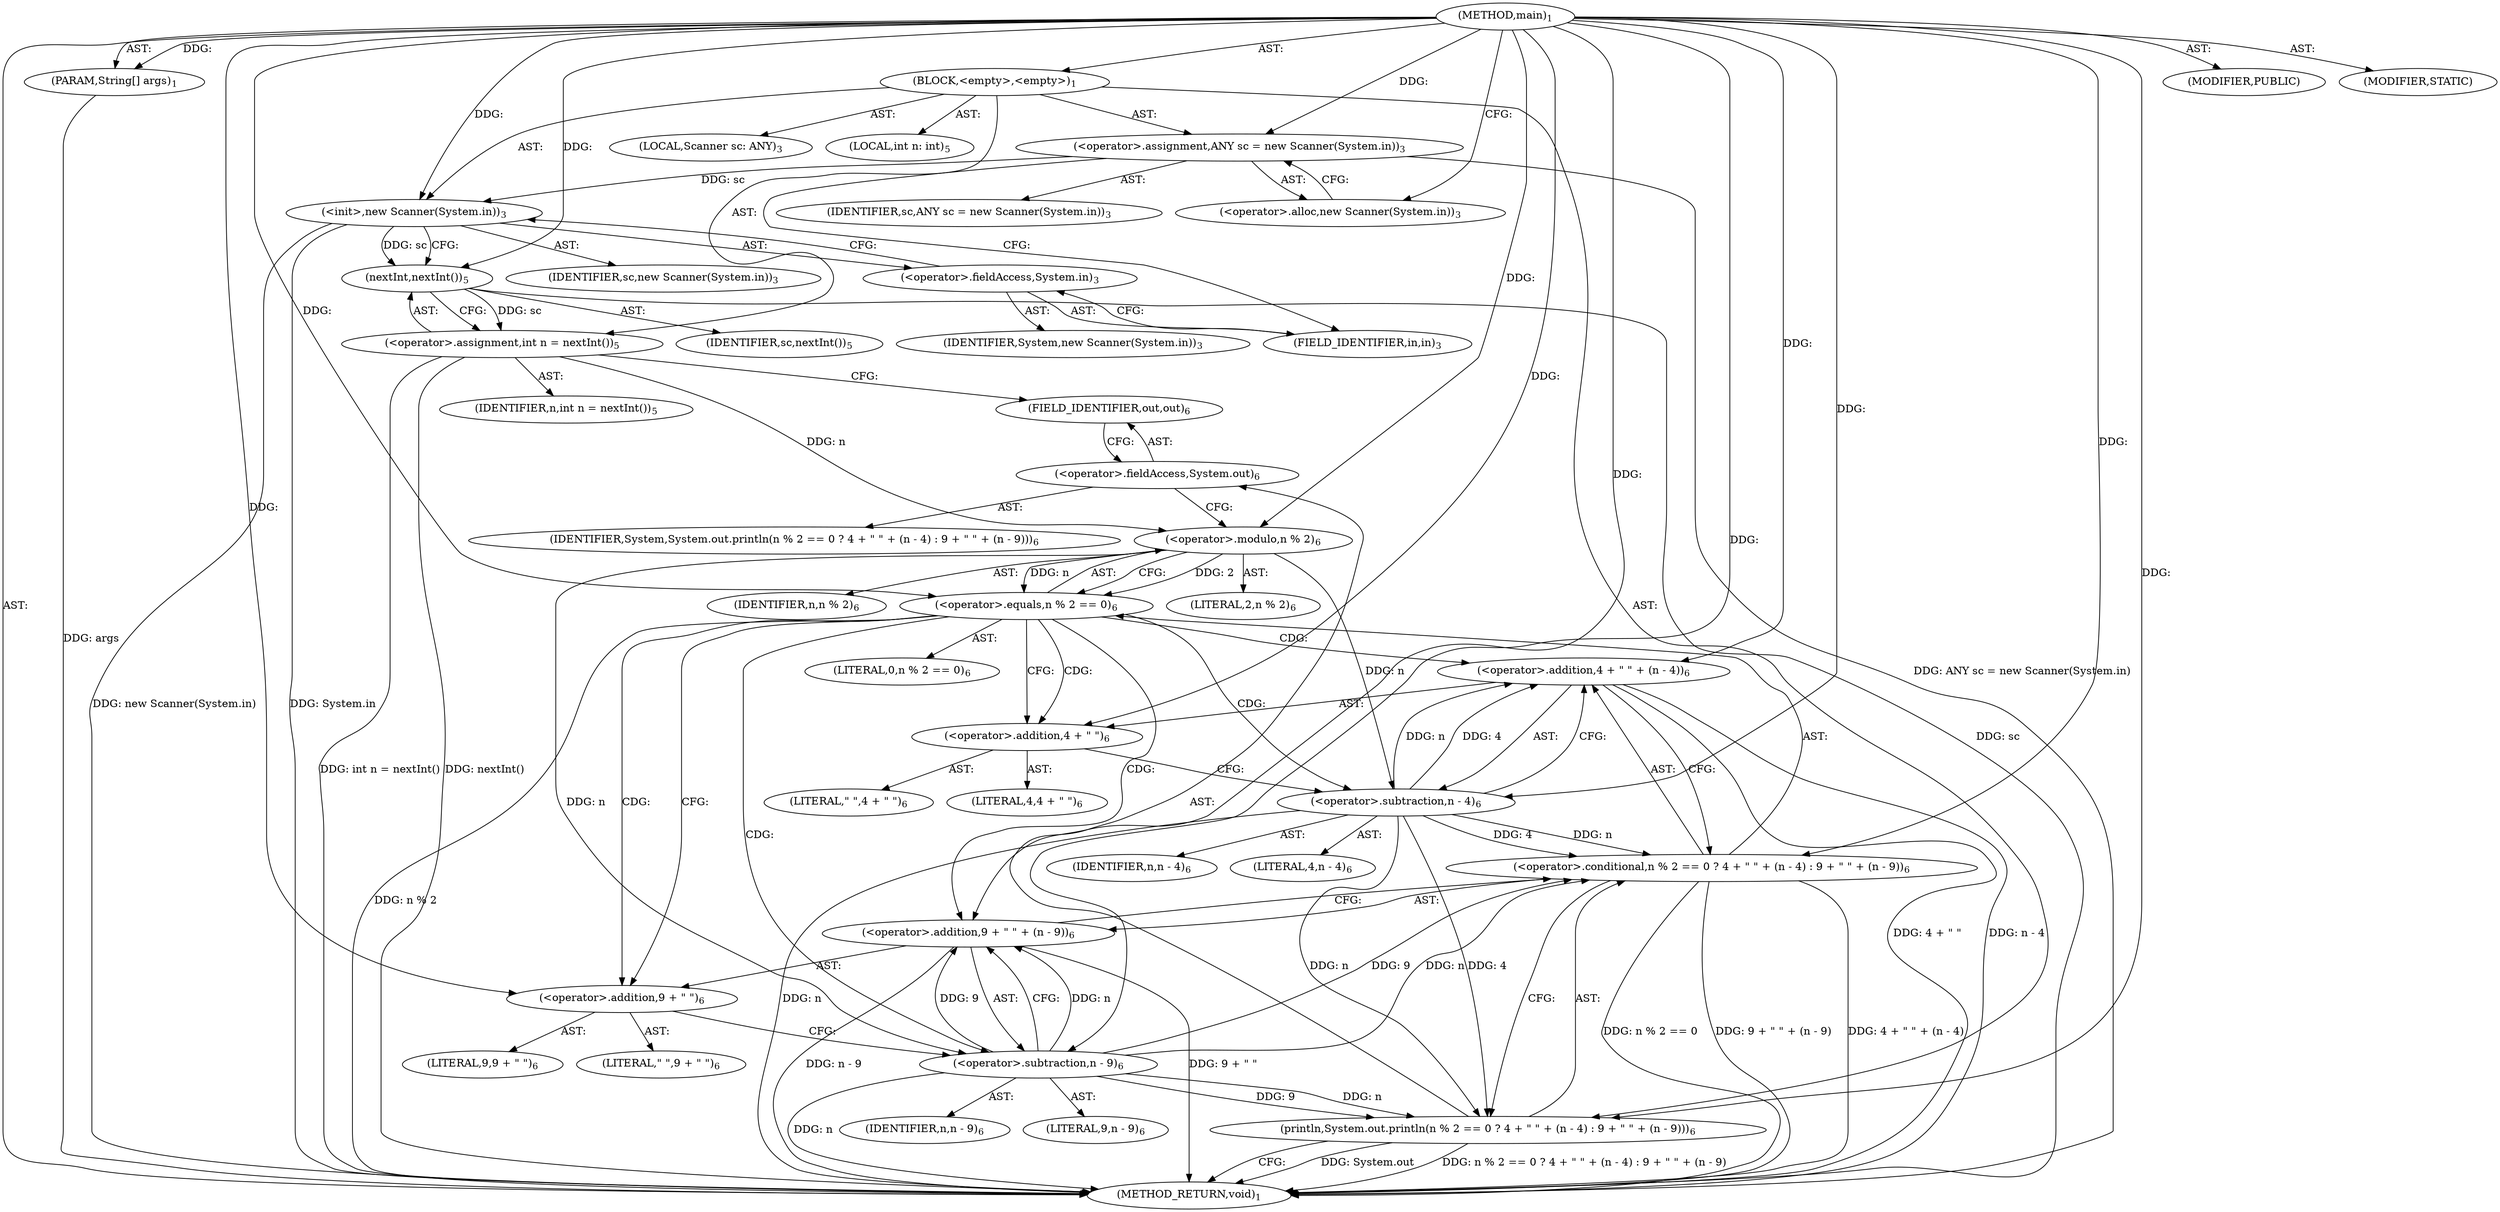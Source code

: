 digraph "main" {  
"19" [label = <(METHOD,main)<SUB>1</SUB>> ]
"20" [label = <(PARAM,String[] args)<SUB>1</SUB>> ]
"21" [label = <(BLOCK,&lt;empty&gt;,&lt;empty&gt;)<SUB>1</SUB>> ]
"4" [label = <(LOCAL,Scanner sc: ANY)<SUB>3</SUB>> ]
"22" [label = <(&lt;operator&gt;.assignment,ANY sc = new Scanner(System.in))<SUB>3</SUB>> ]
"23" [label = <(IDENTIFIER,sc,ANY sc = new Scanner(System.in))<SUB>3</SUB>> ]
"24" [label = <(&lt;operator&gt;.alloc,new Scanner(System.in))<SUB>3</SUB>> ]
"25" [label = <(&lt;init&gt;,new Scanner(System.in))<SUB>3</SUB>> ]
"3" [label = <(IDENTIFIER,sc,new Scanner(System.in))<SUB>3</SUB>> ]
"26" [label = <(&lt;operator&gt;.fieldAccess,System.in)<SUB>3</SUB>> ]
"27" [label = <(IDENTIFIER,System,new Scanner(System.in))<SUB>3</SUB>> ]
"28" [label = <(FIELD_IDENTIFIER,in,in)<SUB>3</SUB>> ]
"29" [label = <(LOCAL,int n: int)<SUB>5</SUB>> ]
"30" [label = <(&lt;operator&gt;.assignment,int n = nextInt())<SUB>5</SUB>> ]
"31" [label = <(IDENTIFIER,n,int n = nextInt())<SUB>5</SUB>> ]
"32" [label = <(nextInt,nextInt())<SUB>5</SUB>> ]
"33" [label = <(IDENTIFIER,sc,nextInt())<SUB>5</SUB>> ]
"34" [label = <(println,System.out.println(n % 2 == 0 ? 4 + &quot; &quot; + (n - 4) : 9 + &quot; &quot; + (n - 9)))<SUB>6</SUB>> ]
"35" [label = <(&lt;operator&gt;.fieldAccess,System.out)<SUB>6</SUB>> ]
"36" [label = <(IDENTIFIER,System,System.out.println(n % 2 == 0 ? 4 + &quot; &quot; + (n - 4) : 9 + &quot; &quot; + (n - 9)))<SUB>6</SUB>> ]
"37" [label = <(FIELD_IDENTIFIER,out,out)<SUB>6</SUB>> ]
"38" [label = <(&lt;operator&gt;.conditional,n % 2 == 0 ? 4 + &quot; &quot; + (n - 4) : 9 + &quot; &quot; + (n - 9))<SUB>6</SUB>> ]
"39" [label = <(&lt;operator&gt;.equals,n % 2 == 0)<SUB>6</SUB>> ]
"40" [label = <(&lt;operator&gt;.modulo,n % 2)<SUB>6</SUB>> ]
"41" [label = <(IDENTIFIER,n,n % 2)<SUB>6</SUB>> ]
"42" [label = <(LITERAL,2,n % 2)<SUB>6</SUB>> ]
"43" [label = <(LITERAL,0,n % 2 == 0)<SUB>6</SUB>> ]
"44" [label = <(&lt;operator&gt;.addition,4 + &quot; &quot; + (n - 4))<SUB>6</SUB>> ]
"45" [label = <(&lt;operator&gt;.addition,4 + &quot; &quot;)<SUB>6</SUB>> ]
"46" [label = <(LITERAL,4,4 + &quot; &quot;)<SUB>6</SUB>> ]
"47" [label = <(LITERAL,&quot; &quot;,4 + &quot; &quot;)<SUB>6</SUB>> ]
"48" [label = <(&lt;operator&gt;.subtraction,n - 4)<SUB>6</SUB>> ]
"49" [label = <(IDENTIFIER,n,n - 4)<SUB>6</SUB>> ]
"50" [label = <(LITERAL,4,n - 4)<SUB>6</SUB>> ]
"51" [label = <(&lt;operator&gt;.addition,9 + &quot; &quot; + (n - 9))<SUB>6</SUB>> ]
"52" [label = <(&lt;operator&gt;.addition,9 + &quot; &quot;)<SUB>6</SUB>> ]
"53" [label = <(LITERAL,9,9 + &quot; &quot;)<SUB>6</SUB>> ]
"54" [label = <(LITERAL,&quot; &quot;,9 + &quot; &quot;)<SUB>6</SUB>> ]
"55" [label = <(&lt;operator&gt;.subtraction,n - 9)<SUB>6</SUB>> ]
"56" [label = <(IDENTIFIER,n,n - 9)<SUB>6</SUB>> ]
"57" [label = <(LITERAL,9,n - 9)<SUB>6</SUB>> ]
"58" [label = <(MODIFIER,PUBLIC)> ]
"59" [label = <(MODIFIER,STATIC)> ]
"60" [label = <(METHOD_RETURN,void)<SUB>1</SUB>> ]
  "19" -> "20"  [ label = "AST: "] 
  "19" -> "21"  [ label = "AST: "] 
  "19" -> "58"  [ label = "AST: "] 
  "19" -> "59"  [ label = "AST: "] 
  "19" -> "60"  [ label = "AST: "] 
  "21" -> "4"  [ label = "AST: "] 
  "21" -> "22"  [ label = "AST: "] 
  "21" -> "25"  [ label = "AST: "] 
  "21" -> "29"  [ label = "AST: "] 
  "21" -> "30"  [ label = "AST: "] 
  "21" -> "34"  [ label = "AST: "] 
  "22" -> "23"  [ label = "AST: "] 
  "22" -> "24"  [ label = "AST: "] 
  "25" -> "3"  [ label = "AST: "] 
  "25" -> "26"  [ label = "AST: "] 
  "26" -> "27"  [ label = "AST: "] 
  "26" -> "28"  [ label = "AST: "] 
  "30" -> "31"  [ label = "AST: "] 
  "30" -> "32"  [ label = "AST: "] 
  "32" -> "33"  [ label = "AST: "] 
  "34" -> "35"  [ label = "AST: "] 
  "34" -> "38"  [ label = "AST: "] 
  "35" -> "36"  [ label = "AST: "] 
  "35" -> "37"  [ label = "AST: "] 
  "38" -> "39"  [ label = "AST: "] 
  "38" -> "44"  [ label = "AST: "] 
  "38" -> "51"  [ label = "AST: "] 
  "39" -> "40"  [ label = "AST: "] 
  "39" -> "43"  [ label = "AST: "] 
  "40" -> "41"  [ label = "AST: "] 
  "40" -> "42"  [ label = "AST: "] 
  "44" -> "45"  [ label = "AST: "] 
  "44" -> "48"  [ label = "AST: "] 
  "45" -> "46"  [ label = "AST: "] 
  "45" -> "47"  [ label = "AST: "] 
  "48" -> "49"  [ label = "AST: "] 
  "48" -> "50"  [ label = "AST: "] 
  "51" -> "52"  [ label = "AST: "] 
  "51" -> "55"  [ label = "AST: "] 
  "52" -> "53"  [ label = "AST: "] 
  "52" -> "54"  [ label = "AST: "] 
  "55" -> "56"  [ label = "AST: "] 
  "55" -> "57"  [ label = "AST: "] 
  "22" -> "28"  [ label = "CFG: "] 
  "25" -> "32"  [ label = "CFG: "] 
  "30" -> "37"  [ label = "CFG: "] 
  "34" -> "60"  [ label = "CFG: "] 
  "24" -> "22"  [ label = "CFG: "] 
  "26" -> "25"  [ label = "CFG: "] 
  "32" -> "30"  [ label = "CFG: "] 
  "35" -> "40"  [ label = "CFG: "] 
  "38" -> "34"  [ label = "CFG: "] 
  "28" -> "26"  [ label = "CFG: "] 
  "37" -> "35"  [ label = "CFG: "] 
  "39" -> "45"  [ label = "CFG: "] 
  "39" -> "52"  [ label = "CFG: "] 
  "44" -> "38"  [ label = "CFG: "] 
  "51" -> "38"  [ label = "CFG: "] 
  "40" -> "39"  [ label = "CFG: "] 
  "45" -> "48"  [ label = "CFG: "] 
  "48" -> "44"  [ label = "CFG: "] 
  "52" -> "55"  [ label = "CFG: "] 
  "55" -> "51"  [ label = "CFG: "] 
  "19" -> "24"  [ label = "CFG: "] 
  "20" -> "60"  [ label = "DDG: args"] 
  "22" -> "60"  [ label = "DDG: ANY sc = new Scanner(System.in)"] 
  "25" -> "60"  [ label = "DDG: System.in"] 
  "25" -> "60"  [ label = "DDG: new Scanner(System.in)"] 
  "32" -> "60"  [ label = "DDG: sc"] 
  "30" -> "60"  [ label = "DDG: nextInt()"] 
  "30" -> "60"  [ label = "DDG: int n = nextInt()"] 
  "34" -> "60"  [ label = "DDG: System.out"] 
  "39" -> "60"  [ label = "DDG: n % 2"] 
  "38" -> "60"  [ label = "DDG: n % 2 == 0"] 
  "51" -> "60"  [ label = "DDG: 9 + &quot; &quot;"] 
  "55" -> "60"  [ label = "DDG: n"] 
  "51" -> "60"  [ label = "DDG: n - 9"] 
  "38" -> "60"  [ label = "DDG: 9 + &quot; &quot; + (n - 9)"] 
  "44" -> "60"  [ label = "DDG: 4 + &quot; &quot;"] 
  "48" -> "60"  [ label = "DDG: n"] 
  "44" -> "60"  [ label = "DDG: n - 4"] 
  "38" -> "60"  [ label = "DDG: 4 + &quot; &quot; + (n - 4)"] 
  "34" -> "60"  [ label = "DDG: n % 2 == 0 ? 4 + &quot; &quot; + (n - 4) : 9 + &quot; &quot; + (n - 9)"] 
  "19" -> "20"  [ label = "DDG: "] 
  "19" -> "22"  [ label = "DDG: "] 
  "32" -> "30"  [ label = "DDG: sc"] 
  "22" -> "25"  [ label = "DDG: sc"] 
  "19" -> "25"  [ label = "DDG: "] 
  "19" -> "34"  [ label = "DDG: "] 
  "48" -> "34"  [ label = "DDG: n"] 
  "48" -> "34"  [ label = "DDG: 4"] 
  "55" -> "34"  [ label = "DDG: n"] 
  "55" -> "34"  [ label = "DDG: 9"] 
  "25" -> "32"  [ label = "DDG: sc"] 
  "19" -> "32"  [ label = "DDG: "] 
  "19" -> "38"  [ label = "DDG: "] 
  "48" -> "38"  [ label = "DDG: n"] 
  "48" -> "38"  [ label = "DDG: 4"] 
  "55" -> "38"  [ label = "DDG: n"] 
  "55" -> "38"  [ label = "DDG: 9"] 
  "40" -> "39"  [ label = "DDG: n"] 
  "40" -> "39"  [ label = "DDG: 2"] 
  "19" -> "39"  [ label = "DDG: "] 
  "19" -> "44"  [ label = "DDG: "] 
  "48" -> "44"  [ label = "DDG: n"] 
  "48" -> "44"  [ label = "DDG: 4"] 
  "19" -> "51"  [ label = "DDG: "] 
  "55" -> "51"  [ label = "DDG: n"] 
  "55" -> "51"  [ label = "DDG: 9"] 
  "30" -> "40"  [ label = "DDG: n"] 
  "19" -> "40"  [ label = "DDG: "] 
  "19" -> "45"  [ label = "DDG: "] 
  "40" -> "48"  [ label = "DDG: n"] 
  "19" -> "48"  [ label = "DDG: "] 
  "19" -> "52"  [ label = "DDG: "] 
  "40" -> "55"  [ label = "DDG: n"] 
  "19" -> "55"  [ label = "DDG: "] 
  "39" -> "48"  [ label = "CDG: "] 
  "39" -> "51"  [ label = "CDG: "] 
  "39" -> "44"  [ label = "CDG: "] 
  "39" -> "52"  [ label = "CDG: "] 
  "39" -> "55"  [ label = "CDG: "] 
  "39" -> "45"  [ label = "CDG: "] 
}
